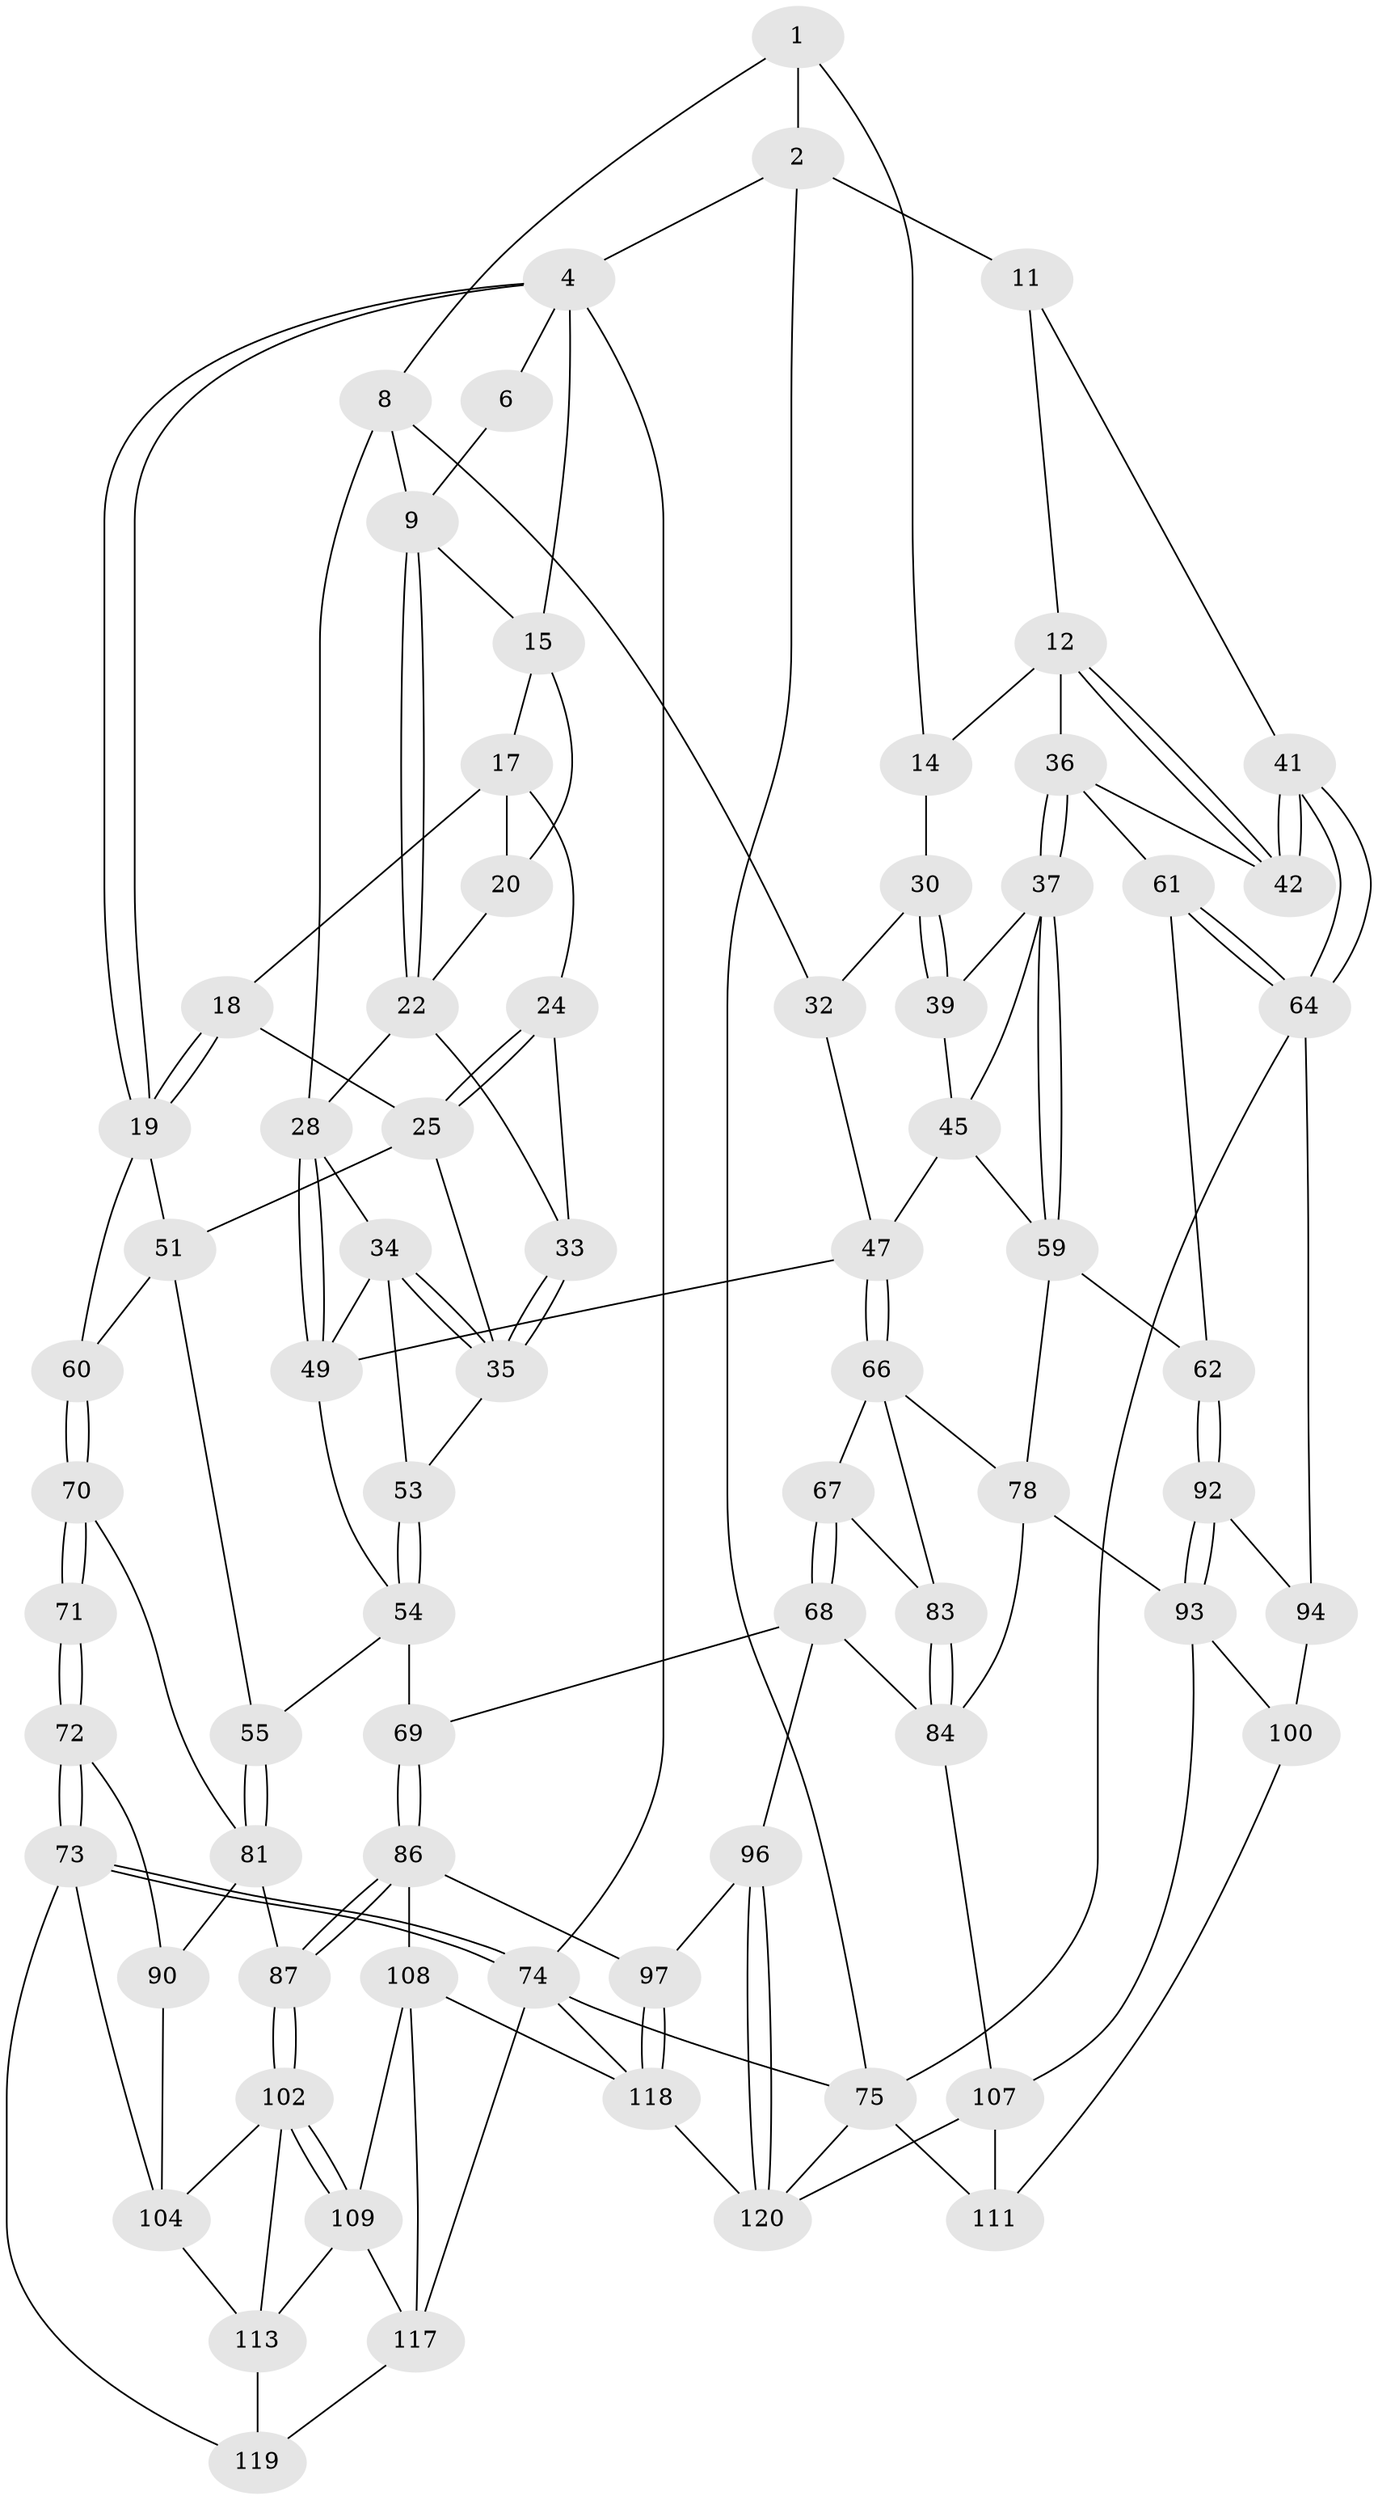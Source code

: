 // Generated by graph-tools (version 1.1) at 2025/52/02/27/25 19:52:43]
// undirected, 74 vertices, 164 edges
graph export_dot {
graph [start="1"]
  node [color=gray90,style=filled];
  1 [pos="+0.728587825972898+0",super="+7"];
  2 [pos="+0.9540691826532431+0",super="+3"];
  4 [pos="+0+0",super="+5"];
  6 [pos="+0.49079549093476893+0"];
  8 [pos="+0.5933933870110031+0.13690598712368968",super="+27"];
  9 [pos="+0.46788598912058543+0.13221094775317893",super="+10"];
  11 [pos="+0.8636199268330789+0.2034976564924378",super="+40"];
  12 [pos="+0.8575065022519209+0.20749895924526648",super="+13"];
  14 [pos="+0.7380598237064935+0.19209583153335283"];
  15 [pos="+0.28273730931430907+0.0632427974264522",super="+16"];
  17 [pos="+0.15044988723207492+0.16667344166504255",super="+21"];
  18 [pos="+0.07980730401629565+0.15499220442053852"];
  19 [pos="+0+0",super="+52"];
  20 [pos="+0.2800813070092782+0.1005077402955538"];
  22 [pos="+0.42028885815162864+0.2711865182175887",super="+23"];
  24 [pos="+0.17617140468872433+0.281391251960734"];
  25 [pos="+0.1723022709957308+0.2875460100440737",super="+26"];
  28 [pos="+0.453475368519132+0.30569712757534573",super="+29"];
  30 [pos="+0.7324079378077006+0.20618210594976533",super="+31"];
  32 [pos="+0.5838549184123695+0.29083181520332685"];
  33 [pos="+0.29197982419638396+0.21682357650831807"];
  34 [pos="+0.3773944993640484+0.33722076972386195",super="+57"];
  35 [pos="+0.29092603482414253+0.3322466762861124",super="+50"];
  36 [pos="+0.8272460760894879+0.35972356757475277",super="+43"];
  37 [pos="+0.7271998356195648+0.4230073403110629",super="+38"];
  39 [pos="+0.7103823771658362+0.31609990801811433",super="+44"];
  41 [pos="+1+0.2515151154434732"];
  42 [pos="+0.9376175660110425+0.3449752747964319"];
  45 [pos="+0.6223728221155574+0.32214149558314703",super="+46"];
  47 [pos="+0.6463160681146065+0.46958017299406485",super="+48"];
  49 [pos="+0.508127808855495+0.4060089179668678",super="+58"];
  51 [pos="+0.14460462198605845+0.299881959255935",super="+56"];
  53 [pos="+0.25721343201313535+0.4078865598155693"];
  54 [pos="+0.1867561232051867+0.5284292818617892",super="+65"];
  55 [pos="+0.17951405182746055+0.5304864806960038"];
  59 [pos="+0.7144767991064916+0.452575298512912",super="+63"];
  60 [pos="+0+0.3596957007879025"];
  61 [pos="+0.9539624583350366+0.5265702098991242"];
  62 [pos="+0.8647810161492765+0.5624809476438574"];
  64 [pos="+1+0.5440378213595766",super="+77"];
  66 [pos="+0.6221987974522379+0.5110847914413127",super="+80"];
  67 [pos="+0.5090500687199474+0.5829495180595687"];
  68 [pos="+0.4850772605159766+0.5870329874579416",super="+85"];
  69 [pos="+0.4088940629131852+0.5745570635350444"];
  70 [pos="+0+0.42225454194526546",super="+82"];
  71 [pos="+0+0.5991485203025211",super="+89"];
  72 [pos="+0+0.8060597588277096",super="+91"];
  73 [pos="+0+0.8442423030302387",super="+106"];
  74 [pos="+0+1",super="+124"];
  75 [pos="+1+1",super="+76"];
  78 [pos="+0.7040881592513445+0.6951217594939643",super="+79"];
  81 [pos="+0.17535996597218514+0.53455207032325",super="+88"];
  83 [pos="+0.5548356504934268+0.6266769522495593"];
  84 [pos="+0.6084588885770079+0.7805745999593737",super="+99"];
  86 [pos="+0.38198898296016986+0.6784698673891858",super="+98"];
  87 [pos="+0.2423235527736534+0.7289638473740977"];
  90 [pos="+0.0905547179903951+0.7224660042625924"];
  92 [pos="+0.8786877475644117+0.6790223941783735"];
  93 [pos="+0.8096120655219752+0.7406057299386792",super="+101"];
  94 [pos="+0.9819051387072338+0.7375365189873188",super="+95"];
  96 [pos="+0.5543859985331288+0.8388459324645269"];
  97 [pos="+0.5334802834141076+0.8383953589109913"];
  100 [pos="+0.8867648320731591+0.7831485659535115",super="+110"];
  102 [pos="+0.2415491163555956+0.7331612274311674",super="+103"];
  104 [pos="+0.11178688990520282+0.7515669724709414",super="+105"];
  107 [pos="+0.8213016935611535+0.8787177277312608",super="+112"];
  108 [pos="+0.33329107648507494+0.8162305954250461",super="+116"];
  109 [pos="+0.26235001616963033+0.768449361371281",super="+114"];
  111 [pos="+0.9458132859428735+0.8693453121189163"];
  113 [pos="+0.1742051794562282+0.8167687902900597",super="+115"];
  117 [pos="+0.35395739532477166+0.9110653363598717",super="+121"];
  118 [pos="+0.37367337800538825+0.9251525313331436",super="+123"];
  119 [pos="+0.15572230273410587+0.9456298748724705"];
  120 [pos="+0.7478924742299096+1",super="+122"];
  1 -- 2;
  1 -- 8;
  1 -- 14;
  2 -- 11 [weight=2];
  2 -- 75;
  2 -- 4;
  4 -- 19;
  4 -- 19;
  4 -- 74;
  4 -- 6;
  4 -- 15;
  6 -- 9;
  8 -- 9;
  8 -- 32;
  8 -- 28;
  9 -- 22;
  9 -- 22;
  9 -- 15;
  11 -- 12;
  11 -- 41;
  12 -- 42;
  12 -- 42;
  12 -- 36;
  12 -- 14;
  14 -- 30;
  15 -- 20;
  15 -- 17;
  17 -- 18;
  17 -- 24;
  17 -- 20;
  18 -- 19;
  18 -- 19;
  18 -- 25;
  19 -- 51;
  19 -- 60;
  20 -- 22;
  22 -- 28;
  22 -- 33;
  24 -- 25;
  24 -- 25;
  24 -- 33;
  25 -- 35;
  25 -- 51;
  28 -- 49;
  28 -- 49;
  28 -- 34;
  30 -- 39 [weight=2];
  30 -- 39;
  30 -- 32;
  32 -- 47;
  33 -- 35;
  33 -- 35;
  34 -- 35;
  34 -- 35;
  34 -- 53;
  34 -- 49;
  35 -- 53;
  36 -- 37;
  36 -- 37;
  36 -- 42;
  36 -- 61;
  37 -- 59;
  37 -- 59;
  37 -- 45;
  37 -- 39;
  39 -- 45;
  41 -- 42;
  41 -- 42;
  41 -- 64;
  41 -- 64;
  45 -- 59;
  45 -- 47;
  47 -- 66;
  47 -- 66;
  47 -- 49;
  49 -- 54;
  51 -- 60;
  51 -- 55;
  53 -- 54;
  53 -- 54;
  54 -- 55;
  54 -- 69;
  55 -- 81;
  55 -- 81;
  59 -- 78;
  59 -- 62;
  60 -- 70;
  60 -- 70;
  61 -- 62;
  61 -- 64;
  61 -- 64;
  62 -- 92;
  62 -- 92;
  64 -- 94;
  64 -- 75;
  66 -- 67;
  66 -- 83;
  66 -- 78;
  67 -- 68;
  67 -- 68;
  67 -- 83;
  68 -- 69;
  68 -- 96;
  68 -- 84;
  69 -- 86;
  69 -- 86;
  70 -- 71;
  70 -- 71;
  70 -- 81;
  71 -- 72 [weight=2];
  71 -- 72;
  72 -- 73;
  72 -- 73;
  72 -- 90;
  73 -- 74;
  73 -- 74;
  73 -- 104;
  73 -- 119;
  74 -- 75;
  74 -- 117;
  74 -- 118;
  75 -- 120;
  75 -- 111;
  78 -- 93;
  78 -- 84;
  81 -- 90;
  81 -- 87;
  83 -- 84;
  83 -- 84;
  84 -- 107;
  86 -- 87;
  86 -- 87;
  86 -- 97;
  86 -- 108;
  87 -- 102;
  87 -- 102;
  90 -- 104;
  92 -- 93;
  92 -- 93;
  92 -- 94;
  93 -- 107;
  93 -- 100;
  94 -- 100 [weight=2];
  96 -- 97;
  96 -- 120;
  96 -- 120;
  97 -- 118;
  97 -- 118;
  100 -- 111;
  102 -- 109;
  102 -- 109;
  102 -- 104;
  102 -- 113;
  104 -- 113;
  107 -- 120;
  107 -- 111;
  108 -- 109;
  108 -- 117;
  108 -- 118;
  109 -- 113;
  109 -- 117;
  113 -- 119;
  117 -- 119;
  118 -- 120;
}
